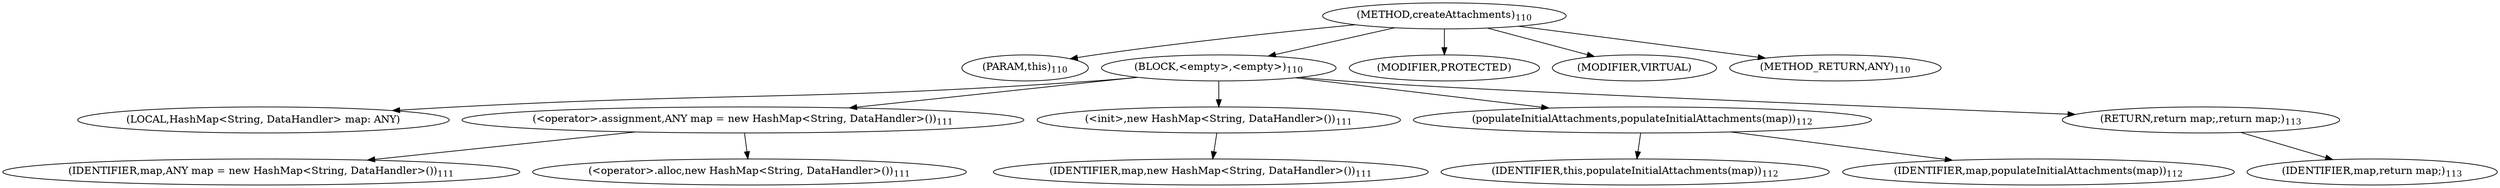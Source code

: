 digraph "createAttachments" {  
"217" [label = <(METHOD,createAttachments)<SUB>110</SUB>> ]
"23" [label = <(PARAM,this)<SUB>110</SUB>> ]
"218" [label = <(BLOCK,&lt;empty&gt;,&lt;empty&gt;)<SUB>110</SUB>> ]
"21" [label = <(LOCAL,HashMap&lt;String, DataHandler&gt; map: ANY)> ]
"219" [label = <(&lt;operator&gt;.assignment,ANY map = new HashMap&lt;String, DataHandler&gt;())<SUB>111</SUB>> ]
"220" [label = <(IDENTIFIER,map,ANY map = new HashMap&lt;String, DataHandler&gt;())<SUB>111</SUB>> ]
"221" [label = <(&lt;operator&gt;.alloc,new HashMap&lt;String, DataHandler&gt;())<SUB>111</SUB>> ]
"222" [label = <(&lt;init&gt;,new HashMap&lt;String, DataHandler&gt;())<SUB>111</SUB>> ]
"20" [label = <(IDENTIFIER,map,new HashMap&lt;String, DataHandler&gt;())<SUB>111</SUB>> ]
"223" [label = <(populateInitialAttachments,populateInitialAttachments(map))<SUB>112</SUB>> ]
"22" [label = <(IDENTIFIER,this,populateInitialAttachments(map))<SUB>112</SUB>> ]
"224" [label = <(IDENTIFIER,map,populateInitialAttachments(map))<SUB>112</SUB>> ]
"225" [label = <(RETURN,return map;,return map;)<SUB>113</SUB>> ]
"226" [label = <(IDENTIFIER,map,return map;)<SUB>113</SUB>> ]
"227" [label = <(MODIFIER,PROTECTED)> ]
"228" [label = <(MODIFIER,VIRTUAL)> ]
"229" [label = <(METHOD_RETURN,ANY)<SUB>110</SUB>> ]
  "217" -> "23" 
  "217" -> "218" 
  "217" -> "227" 
  "217" -> "228" 
  "217" -> "229" 
  "218" -> "21" 
  "218" -> "219" 
  "218" -> "222" 
  "218" -> "223" 
  "218" -> "225" 
  "219" -> "220" 
  "219" -> "221" 
  "222" -> "20" 
  "223" -> "22" 
  "223" -> "224" 
  "225" -> "226" 
}
